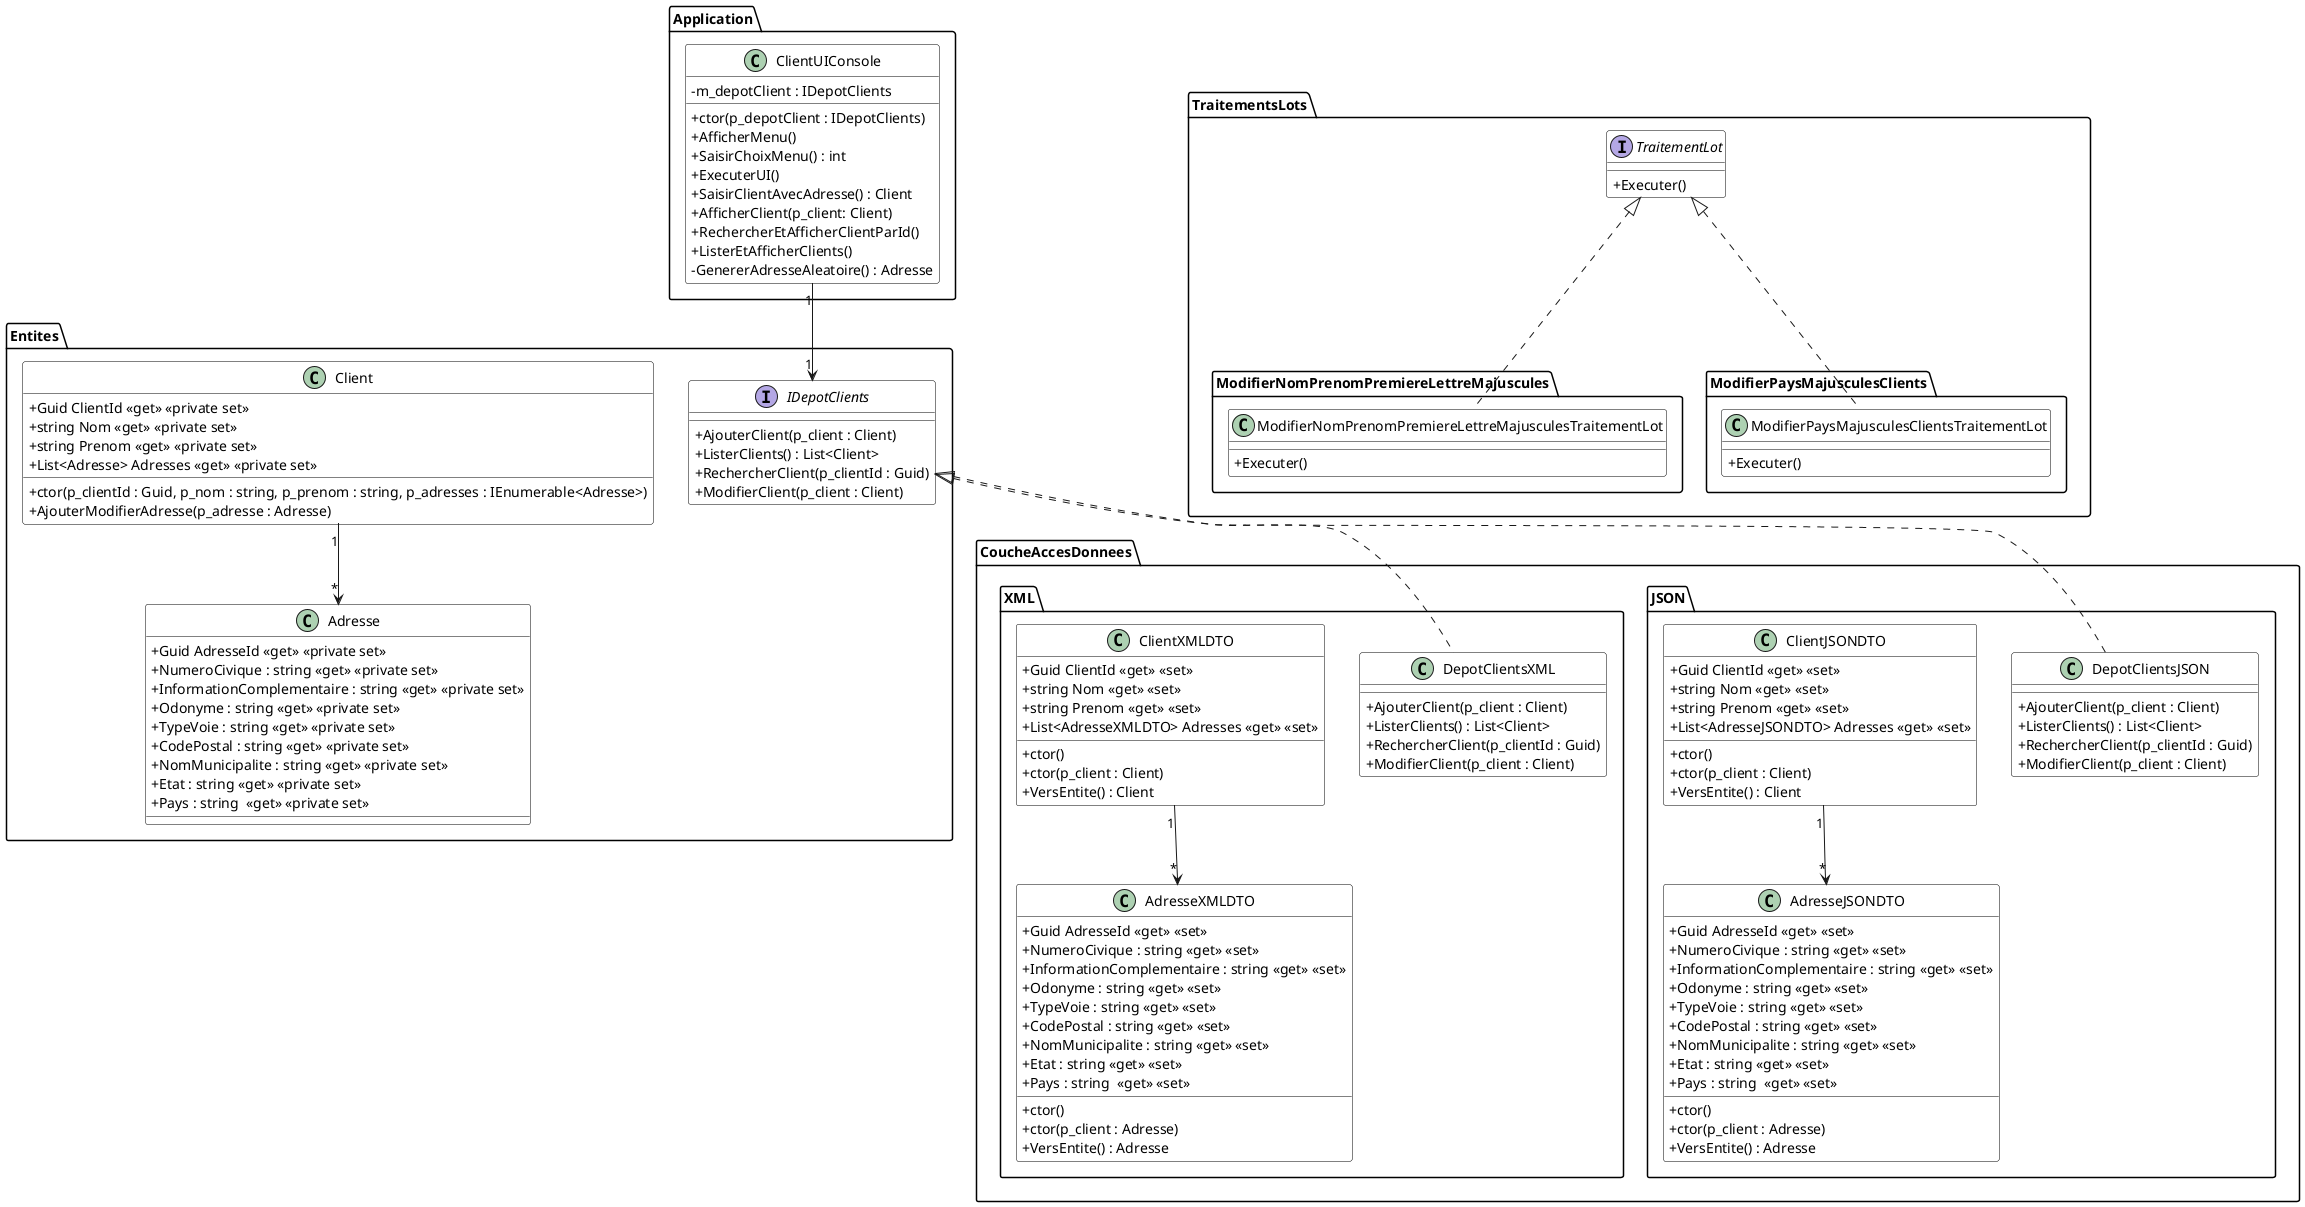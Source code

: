 @startuml DiagClassesClients

skinparam classAttributeIconSize 0
skinparam class {
    BackgroundColor White
    BorderColor #000
}


package Entites {
    Client "1" --> "*" Adresse

    class Client {
        + ctor(p_clientId : Guid, p_nom : string, p_prenom : string, p_adresses : IEnumerable<Adresse>)
        + Guid ClientId <<get>> <<private set>>
        + string Nom <<get>> <<private set>>
        + string Prenom <<get>> <<private set>>
        + List<Adresse> Adresses <<get>> <<private set>>
        + AjouterModifierAdresse(p_adresse : Adresse)
    }

    class Adresse {
        + Guid AdresseId <<get>> <<private set>>
        + NumeroCivique : string <<get>> <<private set>>
        + InformationComplementaire : string <<get>> <<private set>>
        + Odonyme : string <<get>> <<private set>>
        + TypeVoie : string <<get>> <<private set>>
        + CodePostal : string <<get>> <<private set>>
        + NomMunicipalite : string <<get>> <<private set>>
        + Etat : string <<get>> <<private set>>
        + Pays : string  <<get>> <<private set>>
    }

    interface IDepotClients {
        + AjouterClient(p_client : Client)
        + ListerClients() : List<Client>
        + RechercherClient(p_clientId : Guid)
        + ModifierClient(p_client : Client)
    }
}

package CoucheAccesDonnees.JSON {
    IDepotClients <|.. DepotClientsJSON
    ClientJSONDTO "1" --> "*" AdresseJSONDTO

    class ClientJSONDTO {
        + Guid ClientId <<get>> <<set>>
        + string Nom <<get>> <<set>>
        + string Prenom <<get>> <<set>>
        + List<AdresseJSONDTO> Adresses <<get>> <<set>>
        + ctor()
        + ctor(p_client : Client)
        + VersEntite() : Client
    }

    class AdresseJSONDTO {
        + Guid AdresseId <<get>> <<set>>
        + NumeroCivique : string <<get>> <<set>>
        + InformationComplementaire : string <<get>> <<set>>
        + Odonyme : string <<get>> <<set>>
        + TypeVoie : string <<get>> <<set>>
        + CodePostal : string <<get>> <<set>>
        + NomMunicipalite : string <<get>> <<set>>
        + Etat : string <<get>> <<set>>
        + Pays : string  <<get>> <<set>>
        + ctor()
        + ctor(p_client : Adresse)
        + VersEntite() : Adresse
    }

    class DepotClientsJSON {
        + AjouterClient(p_client : Client)
        + ListerClients() : List<Client>
        + RechercherClient(p_clientId : Guid)
        + ModifierClient(p_client : Client)
    }
}

package CoucheAccesDonnees.XML {
    IDepotClients <|.. DepotClientsXML
    ClientXMLDTO "1" --> "*" AdresseXMLDTO

    class ClientXMLDTO {
        + Guid ClientId <<get>> <<set>>
        + string Nom <<get>> <<set>>
        + string Prenom <<get>> <<set>>
        + List<AdresseXMLDTO> Adresses <<get>> <<set>>
        + ctor()
        + ctor(p_client : Client)
        + VersEntite() : Client
    }

    class DepotClientsXML {
        + AjouterClient(p_client : Client)
        + ListerClients() : List<Client>
        + RechercherClient(p_clientId : Guid)
        + ModifierClient(p_client : Client)
    }

    class AdresseXMLDTO {
        + Guid AdresseId <<get>> <<set>>
        + NumeroCivique : string <<get>> <<set>>
        + InformationComplementaire : string <<get>> <<set>>
        + Odonyme : string <<get>> <<set>>
        + TypeVoie : string <<get>> <<set>>
        + CodePostal : string <<get>> <<set>>
        + NomMunicipalite : string <<get>> <<set>>
        + Etat : string <<get>> <<set>>
        + Pays : string  <<get>> <<set>>
        + ctor()
        + ctor(p_client : Adresse)
        + VersEntite() : Adresse
    }
}

package Application {
    ClientUIConsole "1" --> "1" IDepotClients

    class ClientUIConsole {
        - m_depotClient : IDepotClients
        + ctor(p_depotClient : IDepotClients)
        + AfficherMenu()
        + SaisirChoixMenu() : int
        + ExecuterUI()
        + SaisirClientAvecAdresse() : Client
        + AfficherClient(p_client: Client)
        + RechercherEtAfficherClientParId()
        + ListerEtAfficherClients()
        - GenererAdresseAleatoire() : Adresse
    }
}

package TraitementsLots {
    interface TraitementLot {
        + Executer()
    }
}

package TraitementsLots.ModifierNomPrenomPremiereLettreMajuscules {
    TraitementLot <|.. ModifierNomPrenomPremiereLettreMajusculesTraitementLot

    class ModifierNomPrenomPremiereLettreMajusculesTraitementLot {
        + Executer()
    }
}

package TraitementsLots.ModifierPaysMajusculesClients {
    TraitementLot <|.. ModifierPaysMajusculesClientsTraitementLot

    class ModifierPaysMajusculesClientsTraitementLot {
        + Executer()
    }
}

' TraitementsLots <.. TraitementsLots.ModifierNomPrenomPremiereLettreMajuscules
' TraitementsLots <.. TraitementsLots.ModifierPaysMajusculesClients

' Entites <.. CoucheAccesDonnees.JSON
' Entites <.. CoucheAccesDonnees.XML
' Entites <.. Application
' Entites <.. TraitementsLots

@enduml